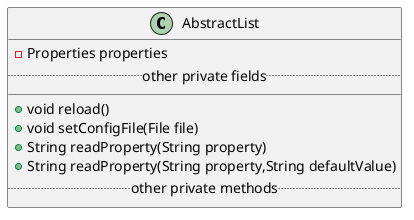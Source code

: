 @startuml

class AbstractList {
    - Properties properties
    .. other private fields ..
    __
    + void reload()
    + void setConfigFile(File file)
    + String readProperty(String property)
    + String readProperty(String property,String defaultValue)
    .. other private methods ..
}

@enduml

